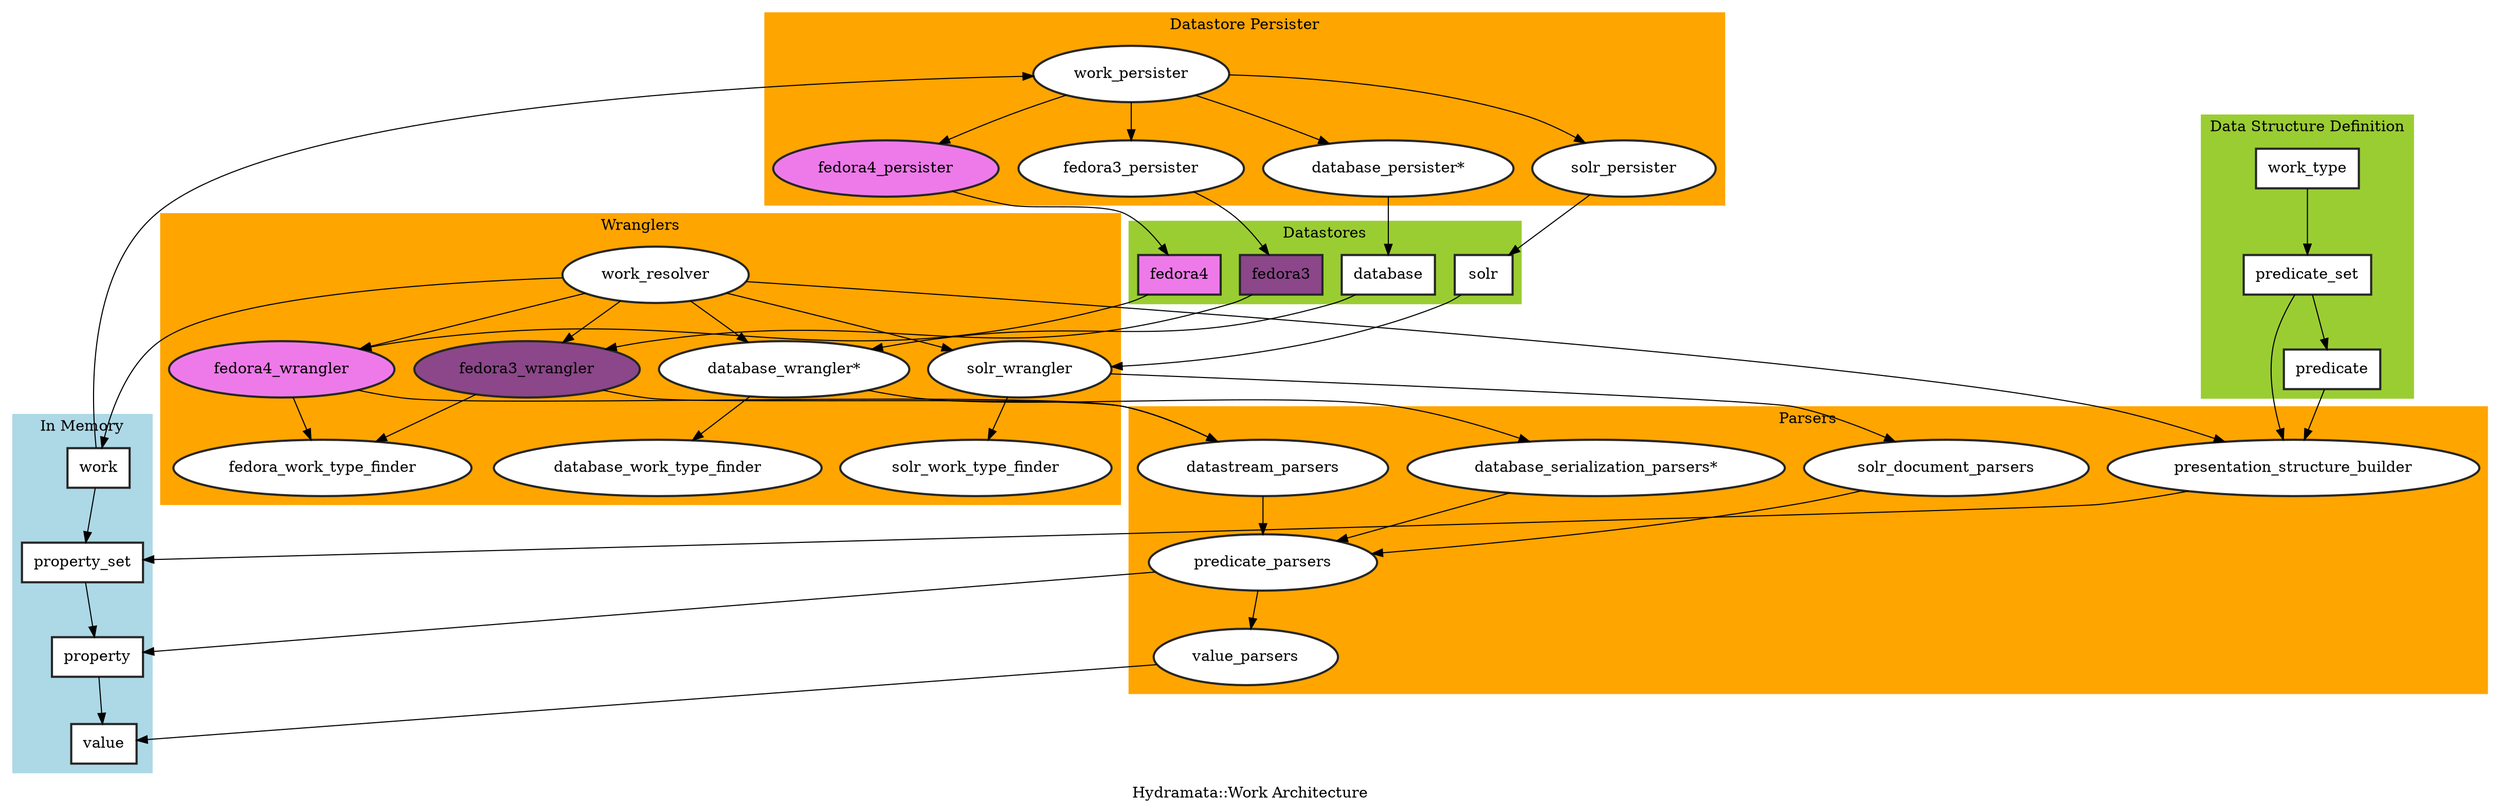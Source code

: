 digraph "G" {
    label="Hydramata::Work Architecture"
    compound=true;
    node[color="grey15" style=filled fillcolor=white shape=oval penwidth=2 margin="0.15, 0.15"];

    subgraph cluster_0 {
        label="Datastores"
        color="olivedrab3"
        style="filled"
        node[shape=record]
        fedora3[fillcolor=orchid4]
        database
        fedora4[fillcolor=orchid2]
        solr
    }

    subgraph cluster_1 {
        label="Wranglers"
        color="orange"
        style="filled"
        work_resolver
        fedora3_wrangler[fillcolor=orchid4]
        fedora4_wrangler[fillcolor=orchid2]
        database_wrangler[label="database_wrangler*"]
        solr_wrangler
        fedora_work_type_finder
        fedora_work_type_finder
        solr_work_type_finder
        database_work_type_finder
    }

    subgraph cluster_8 {
        label="Parsers"
        color="orange"
        style="filled"

        datastream_parsers
        database_serialization_parsers[label="database_serialization_parsers*"]
        solr_document_parsers
        predicate_parsers
        value_parsers
        presentation_structure_builder
    }

    subgraph cluster_2 {
        label="Data Structure Definition"
        color="olivedrab3"
        style="filled"
        node[shape=record]

        work_type -> predicate_set -> predicate
    }


    subgraph cluster_3 {
        label="Datastore Persister"
        color="orange"
        style="filled"
        fedora3_persister
        fedora4_persister[fillcolor=orchid2]
        database_persister[label="database_persister*"]
        solr_persister
        work_persister
    }

    subgraph cluster_4 {
        label="In Memory"
        color="lightblue"
        style="filled"
        node[shape=record]
        work
        property_set
        property
        value
    }

    subgraph cluster_5 {
        label="Buffer Map"
        color="orange"
        style="filled"
    }

    subgraph cluster_6 {
        label="Output Buffer"
        color="firebrick2"
        style="filled"
    }

    presentation_structure_builder -> property_set
    database -> database_wrangler
    database_persister -> database
    database_serialization_parsers -> predicate_parsers
    database_wrangler -> database_serialization_parsers
    database_wrangler -> database_work_type_finder
    datastream_parsers -> predicate_parsers
    fedora3 -> fedora3_wrangler
    fedora3_persister -> fedora3
    fedora3_wrangler -> datastream_parsers
    fedora3_wrangler -> fedora_work_type_finder
    fedora_work_type_finder
    fedora4 -> fedora4_wrangler
    fedora4_persister -> fedora4
    fedora4_wrangler -> datastream_parsers
    fedora4_wrangler -> fedora_work_type_finder
    predicate -> presentation_structure_builder
    predicate_parsers -> property
    predicate_parsers -> value_parsers
    predicate_set -> presentation_structure_builder
    property -> value
    property_set -> property
    solr -> solr_wrangler
    solr_document_parsers -> predicate_parsers
    solr_persister -> solr
    solr_wrangler -> solr_document_parsers
    solr_wrangler -> solr_work_type_finder
    value_parsers -> value
    work -> property_set
    work -> work_persister
    work_persister -> database_persister
    work_persister -> fedora3_persister
    work_persister -> fedora4_persister
    work_persister -> solr_persister
    work_resolver -> presentation_structure_builder
    work_resolver -> database_wrangler
    work_resolver -> fedora3_wrangler
    work_resolver -> fedora4_wrangler
    work_resolver -> solr_wrangler
    work_resolver -> work
}
